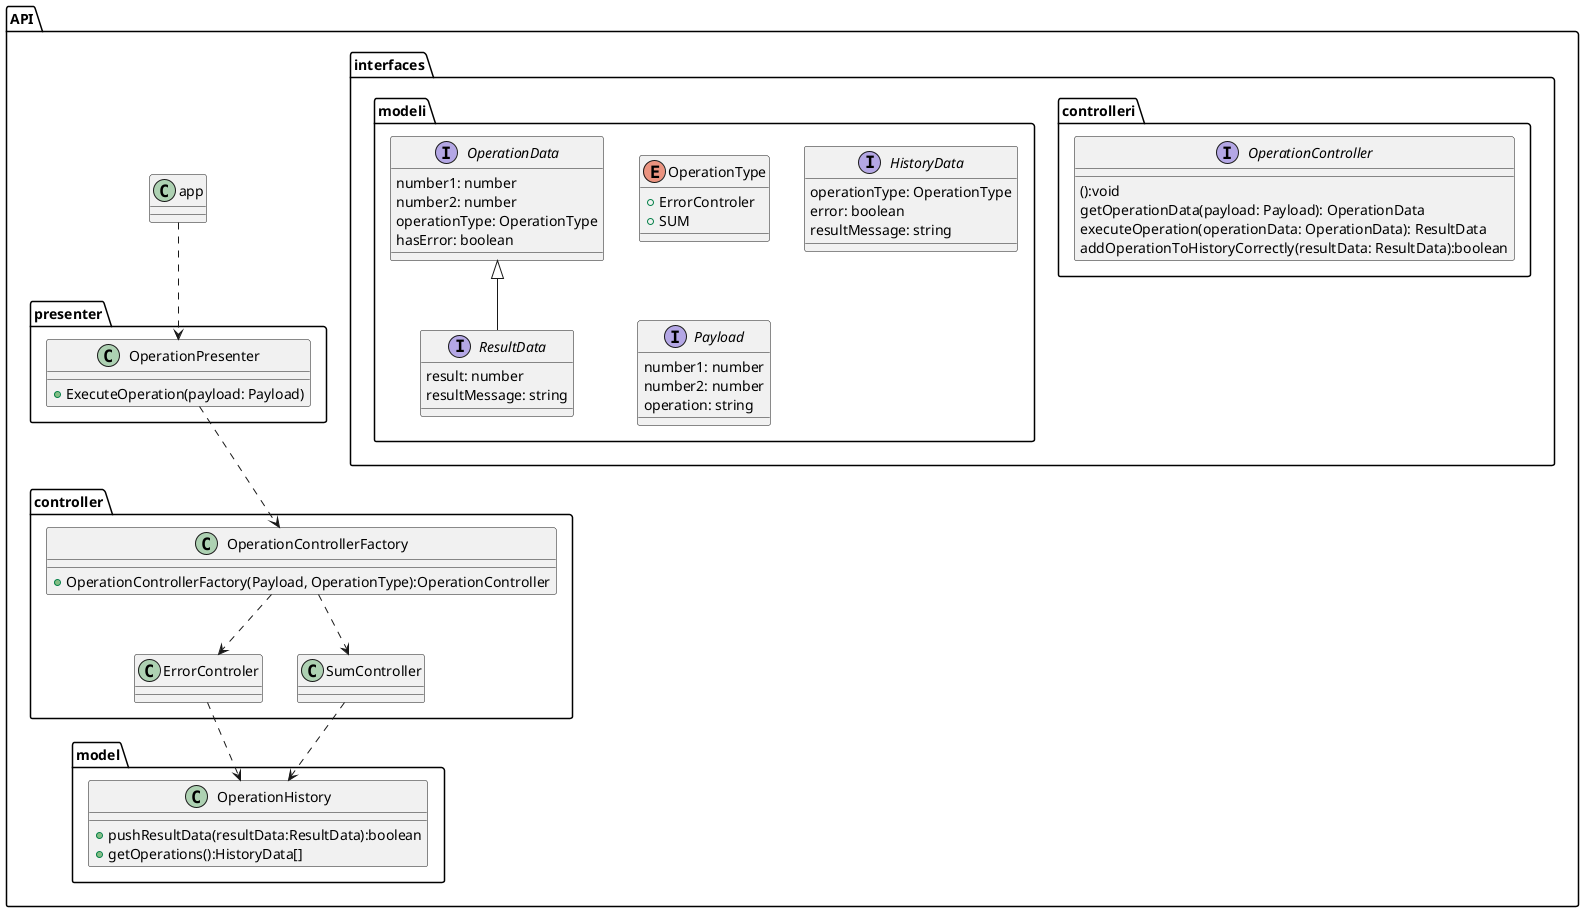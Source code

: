 @startuml MainDiagram

package API{

    package interfaces{
        package controlleri{
            interface OperationController{
                ():void
                getOperationData(payload: Payload): OperationData
                executeOperation(operationData: OperationData): ResultData
                addOperationToHistoryCorrectly(resultData: ResultData):boolean
            }
        }

        package modeli{
            enum OperationType{
                + ErrorControler
                + SUM
            }

            interface OperationData{
                number1: number 
                number2: number
                operationType: OperationType
                hasError: boolean
            }

            interface ResultData {
                result: number
                resultMessage: string
            }

            interface HistoryData{
                operationType: OperationType
                error: boolean
                resultMessage: string
            }

            interface Payload{
                number1: number 
                number2: number
                operation: string
            }

            ResultData -up-|> OperationData

        }
    }

    class app{}

    package controller{
        class OperationControllerFactory{
            + OperationControllerFactory(Payload, OperationType):OperationController
        }
        class ErrorControler{}
        class SumController{}
    }

    package model{
        class OperationHistory{
            + pushResultData(resultData:ResultData):boolean
            + getOperations():HistoryData[]
        }

    }

    package presenter{
        class OperationPresenter{
            + ExecuteOperation(payload: Payload)
        }
    }

    app ..> OperationPresenter

    OperationPresenter ..> OperationControllerFactory
    OperationControllerFactory ..> SumController
    OperationControllerFactory ..> ErrorControler

    ErrorControler ..> OperationHistory
    SumController ..> OperationHistory
}


@enduml
